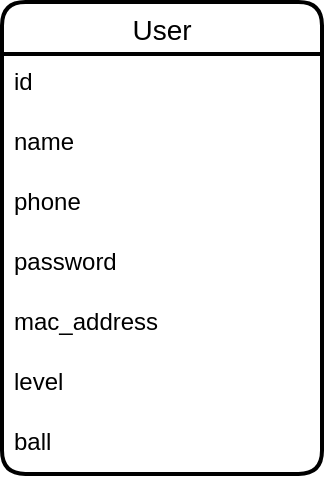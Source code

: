 <mxfile version="22.0.0" type="github">
  <diagram name="Страница — 1" id="uQb5JZfQ5GXVi0TQpGbC">
    <mxGraphModel dx="956" dy="500" grid="1" gridSize="10" guides="1" tooltips="1" connect="1" arrows="1" fold="1" page="1" pageScale="1" pageWidth="827" pageHeight="1169" math="0" shadow="0">
      <root>
        <mxCell id="0" />
        <mxCell id="1" parent="0" />
        <mxCell id="_5UejUevI5gyKmPZKP_F-1" value="User" style="swimlane;fontStyle=0;childLayout=stackLayout;horizontal=1;startSize=26;horizontalStack=0;resizeParent=1;resizeParentMax=0;resizeLast=0;collapsible=1;marginBottom=0;align=center;fontSize=14;strokeWidth=2;rounded=1;shadow=0;glass=0;swimlaneLine=1;" vertex="1" parent="1">
          <mxGeometry x="200" y="770" width="160" height="236" as="geometry" />
        </mxCell>
        <mxCell id="_5UejUevI5gyKmPZKP_F-2" value="id" style="text;strokeColor=none;fillColor=none;spacingLeft=4;spacingRight=4;overflow=hidden;rotatable=0;points=[[0,0.5],[1,0.5]];portConstraint=eastwest;fontSize=12;whiteSpace=wrap;html=1;" vertex="1" parent="_5UejUevI5gyKmPZKP_F-1">
          <mxGeometry y="26" width="160" height="30" as="geometry" />
        </mxCell>
        <mxCell id="_5UejUevI5gyKmPZKP_F-3" value="name" style="text;strokeColor=none;fillColor=none;spacingLeft=4;spacingRight=4;overflow=hidden;rotatable=0;points=[[0,0.5],[1,0.5]];portConstraint=eastwest;fontSize=12;whiteSpace=wrap;html=1;" vertex="1" parent="_5UejUevI5gyKmPZKP_F-1">
          <mxGeometry y="56" width="160" height="30" as="geometry" />
        </mxCell>
        <mxCell id="_5UejUevI5gyKmPZKP_F-4" value="phone" style="text;strokeColor=none;fillColor=none;spacingLeft=4;spacingRight=4;overflow=hidden;rotatable=0;points=[[0,0.5],[1,0.5]];portConstraint=eastwest;fontSize=12;whiteSpace=wrap;html=1;" vertex="1" parent="_5UejUevI5gyKmPZKP_F-1">
          <mxGeometry y="86" width="160" height="30" as="geometry" />
        </mxCell>
        <mxCell id="_5UejUevI5gyKmPZKP_F-5" value="password" style="text;strokeColor=none;fillColor=none;spacingLeft=4;spacingRight=4;overflow=hidden;rotatable=0;points=[[0,0.5],[1,0.5]];portConstraint=eastwest;fontSize=12;whiteSpace=wrap;html=1;" vertex="1" parent="_5UejUevI5gyKmPZKP_F-1">
          <mxGeometry y="116" width="160" height="30" as="geometry" />
        </mxCell>
        <mxCell id="_5UejUevI5gyKmPZKP_F-6" value="mac_address" style="text;strokeColor=none;fillColor=none;spacingLeft=4;spacingRight=4;overflow=hidden;rotatable=0;points=[[0,0.5],[1,0.5]];portConstraint=eastwest;fontSize=12;whiteSpace=wrap;html=1;" vertex="1" parent="_5UejUevI5gyKmPZKP_F-1">
          <mxGeometry y="146" width="160" height="30" as="geometry" />
        </mxCell>
        <mxCell id="_5UejUevI5gyKmPZKP_F-7" value="level" style="text;strokeColor=none;fillColor=none;spacingLeft=4;spacingRight=4;overflow=hidden;rotatable=0;points=[[0,0.5],[1,0.5]];portConstraint=eastwest;fontSize=12;whiteSpace=wrap;html=1;" vertex="1" parent="_5UejUevI5gyKmPZKP_F-1">
          <mxGeometry y="176" width="160" height="30" as="geometry" />
        </mxCell>
        <mxCell id="_5UejUevI5gyKmPZKP_F-8" value="ball" style="text;strokeColor=none;fillColor=none;spacingLeft=4;spacingRight=4;overflow=hidden;rotatable=0;points=[[0,0.5],[1,0.5]];portConstraint=eastwest;fontSize=12;whiteSpace=wrap;html=1;" vertex="1" parent="_5UejUevI5gyKmPZKP_F-1">
          <mxGeometry y="206" width="160" height="30" as="geometry" />
        </mxCell>
      </root>
    </mxGraphModel>
  </diagram>
</mxfile>
